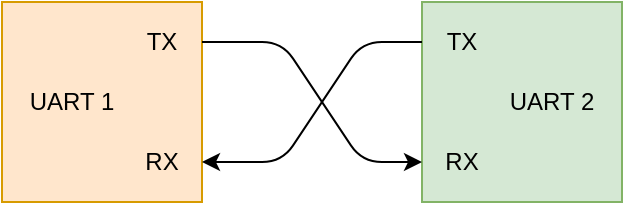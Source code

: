 <mxfile version="14.4.3" type="device"><diagram id="c5NriwBCYePysGMffZO0" name="Página-1"><mxGraphModel dx="517" dy="384" grid="1" gridSize="10" guides="1" tooltips="1" connect="1" arrows="1" fold="1" page="1" pageScale="1" pageWidth="827" pageHeight="1169" math="0" shadow="0"><root><mxCell id="0"/><mxCell id="1" parent="0"/><mxCell id="KChvjdaG8olW2E3XRRUr-1" value="" style="rounded=0;whiteSpace=wrap;html=1;fillColor=#ffe6cc;strokeColor=#d79b00;" vertex="1" parent="1"><mxGeometry x="120" y="380" width="100" height="100" as="geometry"/></mxCell><mxCell id="KChvjdaG8olW2E3XRRUr-2" value="TX" style="text;html=1;strokeColor=none;fillColor=none;align=center;verticalAlign=middle;whiteSpace=wrap;rounded=0;" vertex="1" parent="1"><mxGeometry x="180" y="390" width="40" height="20" as="geometry"/></mxCell><mxCell id="KChvjdaG8olW2E3XRRUr-3" value="RX" style="text;html=1;strokeColor=none;fillColor=none;align=center;verticalAlign=middle;whiteSpace=wrap;rounded=0;" vertex="1" parent="1"><mxGeometry x="180" y="450" width="40" height="20" as="geometry"/></mxCell><mxCell id="KChvjdaG8olW2E3XRRUr-4" value="UART 1" style="text;html=1;strokeColor=none;fillColor=none;align=center;verticalAlign=middle;whiteSpace=wrap;rounded=0;" vertex="1" parent="1"><mxGeometry x="130" y="415" width="50" height="30" as="geometry"/></mxCell><mxCell id="KChvjdaG8olW2E3XRRUr-5" value="" style="rounded=0;whiteSpace=wrap;html=1;fillColor=#d5e8d4;strokeColor=#82b366;" vertex="1" parent="1"><mxGeometry x="330" y="380" width="100" height="100" as="geometry"/></mxCell><mxCell id="KChvjdaG8olW2E3XRRUr-6" value="TX" style="text;html=1;strokeColor=none;fillColor=none;align=center;verticalAlign=middle;whiteSpace=wrap;rounded=0;" vertex="1" parent="1"><mxGeometry x="330" y="390" width="40" height="20" as="geometry"/></mxCell><mxCell id="KChvjdaG8olW2E3XRRUr-7" value="RX" style="text;html=1;strokeColor=none;fillColor=none;align=center;verticalAlign=middle;whiteSpace=wrap;rounded=0;" vertex="1" parent="1"><mxGeometry x="330" y="450" width="40" height="20" as="geometry"/></mxCell><mxCell id="KChvjdaG8olW2E3XRRUr-8" value="UART 2" style="text;html=1;strokeColor=none;fillColor=none;align=center;verticalAlign=middle;whiteSpace=wrap;rounded=0;" vertex="1" parent="1"><mxGeometry x="370" y="415" width="50" height="30" as="geometry"/></mxCell><mxCell id="KChvjdaG8olW2E3XRRUr-10" value="" style="endArrow=classic;html=1;exitX=0;exitY=0.5;exitDx=0;exitDy=0;entryX=1;entryY=0.5;entryDx=0;entryDy=0;" edge="1" parent="1" source="KChvjdaG8olW2E3XRRUr-6" target="KChvjdaG8olW2E3XRRUr-3"><mxGeometry width="50" height="50" relative="1" as="geometry"><mxPoint x="250" y="450" as="sourcePoint"/><mxPoint x="300" y="400" as="targetPoint"/><Array as="points"><mxPoint x="300" y="400"/><mxPoint x="260" y="460"/></Array></mxGeometry></mxCell><mxCell id="KChvjdaG8olW2E3XRRUr-11" value="" style="endArrow=classic;html=1;exitX=1;exitY=0.5;exitDx=0;exitDy=0;entryX=0;entryY=0.5;entryDx=0;entryDy=0;" edge="1" parent="1" source="KChvjdaG8olW2E3XRRUr-2" target="KChvjdaG8olW2E3XRRUr-7"><mxGeometry width="50" height="50" relative="1" as="geometry"><mxPoint x="230" y="430" as="sourcePoint"/><mxPoint x="280" y="380" as="targetPoint"/><Array as="points"><mxPoint x="260" y="400"/><mxPoint x="300" y="460"/></Array></mxGeometry></mxCell></root></mxGraphModel></diagram></mxfile>